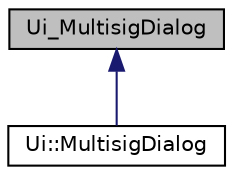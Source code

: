 digraph "Ui_MultisigDialog"
{
 // LATEX_PDF_SIZE
  edge [fontname="Helvetica",fontsize="10",labelfontname="Helvetica",labelfontsize="10"];
  node [fontname="Helvetica",fontsize="10",shape=record];
  Node0 [label="Ui_MultisigDialog",height=0.2,width=0.4,color="black", fillcolor="grey75", style="filled", fontcolor="black",tooltip=" "];
  Node0 -> Node1 [dir="back",color="midnightblue",fontsize="10",style="solid"];
  Node1 [label="Ui::MultisigDialog",height=0.2,width=0.4,color="black", fillcolor="white", style="filled",URL="$class_ui_1_1_multisig_dialog.html",tooltip=" "];
}
